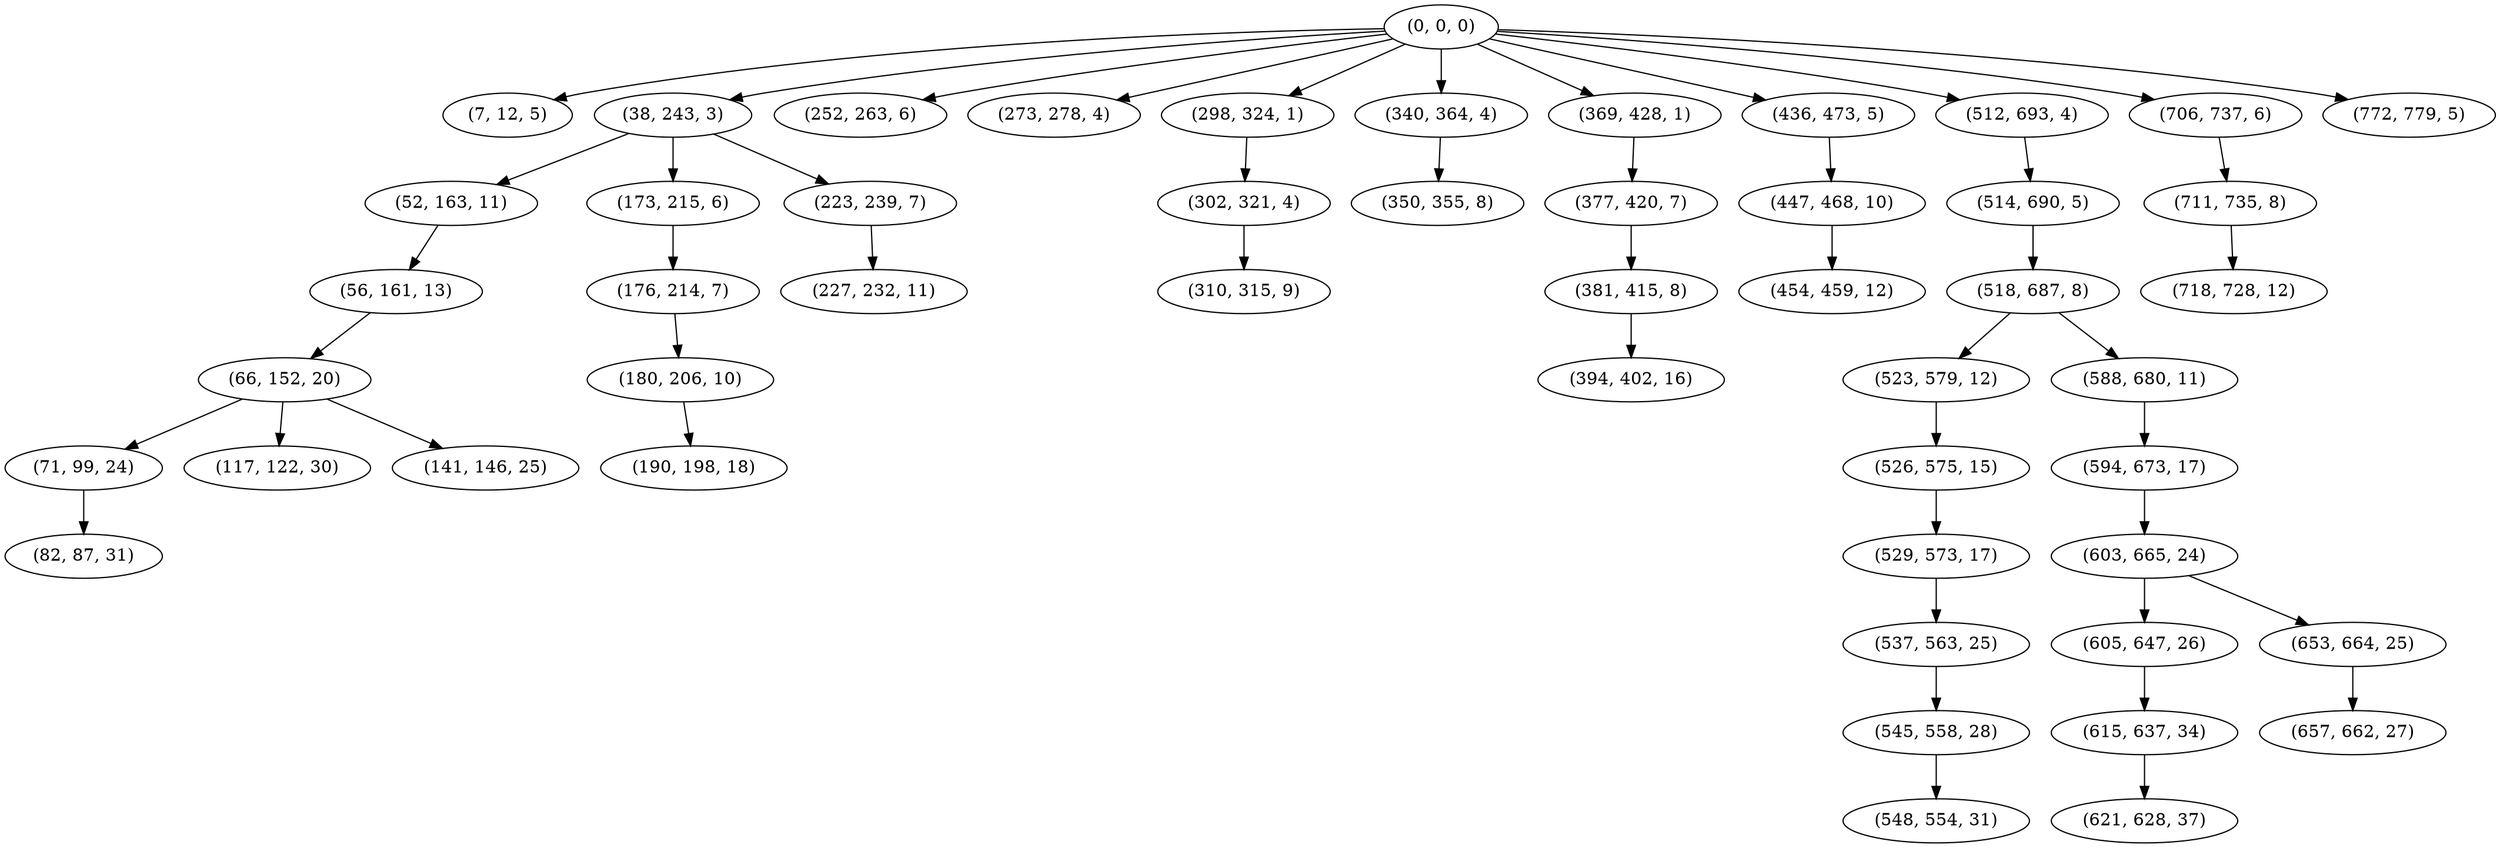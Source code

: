 digraph tree {
    "(0, 0, 0)";
    "(7, 12, 5)";
    "(38, 243, 3)";
    "(52, 163, 11)";
    "(56, 161, 13)";
    "(66, 152, 20)";
    "(71, 99, 24)";
    "(82, 87, 31)";
    "(117, 122, 30)";
    "(141, 146, 25)";
    "(173, 215, 6)";
    "(176, 214, 7)";
    "(180, 206, 10)";
    "(190, 198, 18)";
    "(223, 239, 7)";
    "(227, 232, 11)";
    "(252, 263, 6)";
    "(273, 278, 4)";
    "(298, 324, 1)";
    "(302, 321, 4)";
    "(310, 315, 9)";
    "(340, 364, 4)";
    "(350, 355, 8)";
    "(369, 428, 1)";
    "(377, 420, 7)";
    "(381, 415, 8)";
    "(394, 402, 16)";
    "(436, 473, 5)";
    "(447, 468, 10)";
    "(454, 459, 12)";
    "(512, 693, 4)";
    "(514, 690, 5)";
    "(518, 687, 8)";
    "(523, 579, 12)";
    "(526, 575, 15)";
    "(529, 573, 17)";
    "(537, 563, 25)";
    "(545, 558, 28)";
    "(548, 554, 31)";
    "(588, 680, 11)";
    "(594, 673, 17)";
    "(603, 665, 24)";
    "(605, 647, 26)";
    "(615, 637, 34)";
    "(621, 628, 37)";
    "(653, 664, 25)";
    "(657, 662, 27)";
    "(706, 737, 6)";
    "(711, 735, 8)";
    "(718, 728, 12)";
    "(772, 779, 5)";
    "(0, 0, 0)" -> "(7, 12, 5)";
    "(0, 0, 0)" -> "(38, 243, 3)";
    "(0, 0, 0)" -> "(252, 263, 6)";
    "(0, 0, 0)" -> "(273, 278, 4)";
    "(0, 0, 0)" -> "(298, 324, 1)";
    "(0, 0, 0)" -> "(340, 364, 4)";
    "(0, 0, 0)" -> "(369, 428, 1)";
    "(0, 0, 0)" -> "(436, 473, 5)";
    "(0, 0, 0)" -> "(512, 693, 4)";
    "(0, 0, 0)" -> "(706, 737, 6)";
    "(0, 0, 0)" -> "(772, 779, 5)";
    "(38, 243, 3)" -> "(52, 163, 11)";
    "(38, 243, 3)" -> "(173, 215, 6)";
    "(38, 243, 3)" -> "(223, 239, 7)";
    "(52, 163, 11)" -> "(56, 161, 13)";
    "(56, 161, 13)" -> "(66, 152, 20)";
    "(66, 152, 20)" -> "(71, 99, 24)";
    "(66, 152, 20)" -> "(117, 122, 30)";
    "(66, 152, 20)" -> "(141, 146, 25)";
    "(71, 99, 24)" -> "(82, 87, 31)";
    "(173, 215, 6)" -> "(176, 214, 7)";
    "(176, 214, 7)" -> "(180, 206, 10)";
    "(180, 206, 10)" -> "(190, 198, 18)";
    "(223, 239, 7)" -> "(227, 232, 11)";
    "(298, 324, 1)" -> "(302, 321, 4)";
    "(302, 321, 4)" -> "(310, 315, 9)";
    "(340, 364, 4)" -> "(350, 355, 8)";
    "(369, 428, 1)" -> "(377, 420, 7)";
    "(377, 420, 7)" -> "(381, 415, 8)";
    "(381, 415, 8)" -> "(394, 402, 16)";
    "(436, 473, 5)" -> "(447, 468, 10)";
    "(447, 468, 10)" -> "(454, 459, 12)";
    "(512, 693, 4)" -> "(514, 690, 5)";
    "(514, 690, 5)" -> "(518, 687, 8)";
    "(518, 687, 8)" -> "(523, 579, 12)";
    "(518, 687, 8)" -> "(588, 680, 11)";
    "(523, 579, 12)" -> "(526, 575, 15)";
    "(526, 575, 15)" -> "(529, 573, 17)";
    "(529, 573, 17)" -> "(537, 563, 25)";
    "(537, 563, 25)" -> "(545, 558, 28)";
    "(545, 558, 28)" -> "(548, 554, 31)";
    "(588, 680, 11)" -> "(594, 673, 17)";
    "(594, 673, 17)" -> "(603, 665, 24)";
    "(603, 665, 24)" -> "(605, 647, 26)";
    "(603, 665, 24)" -> "(653, 664, 25)";
    "(605, 647, 26)" -> "(615, 637, 34)";
    "(615, 637, 34)" -> "(621, 628, 37)";
    "(653, 664, 25)" -> "(657, 662, 27)";
    "(706, 737, 6)" -> "(711, 735, 8)";
    "(711, 735, 8)" -> "(718, 728, 12)";
}

